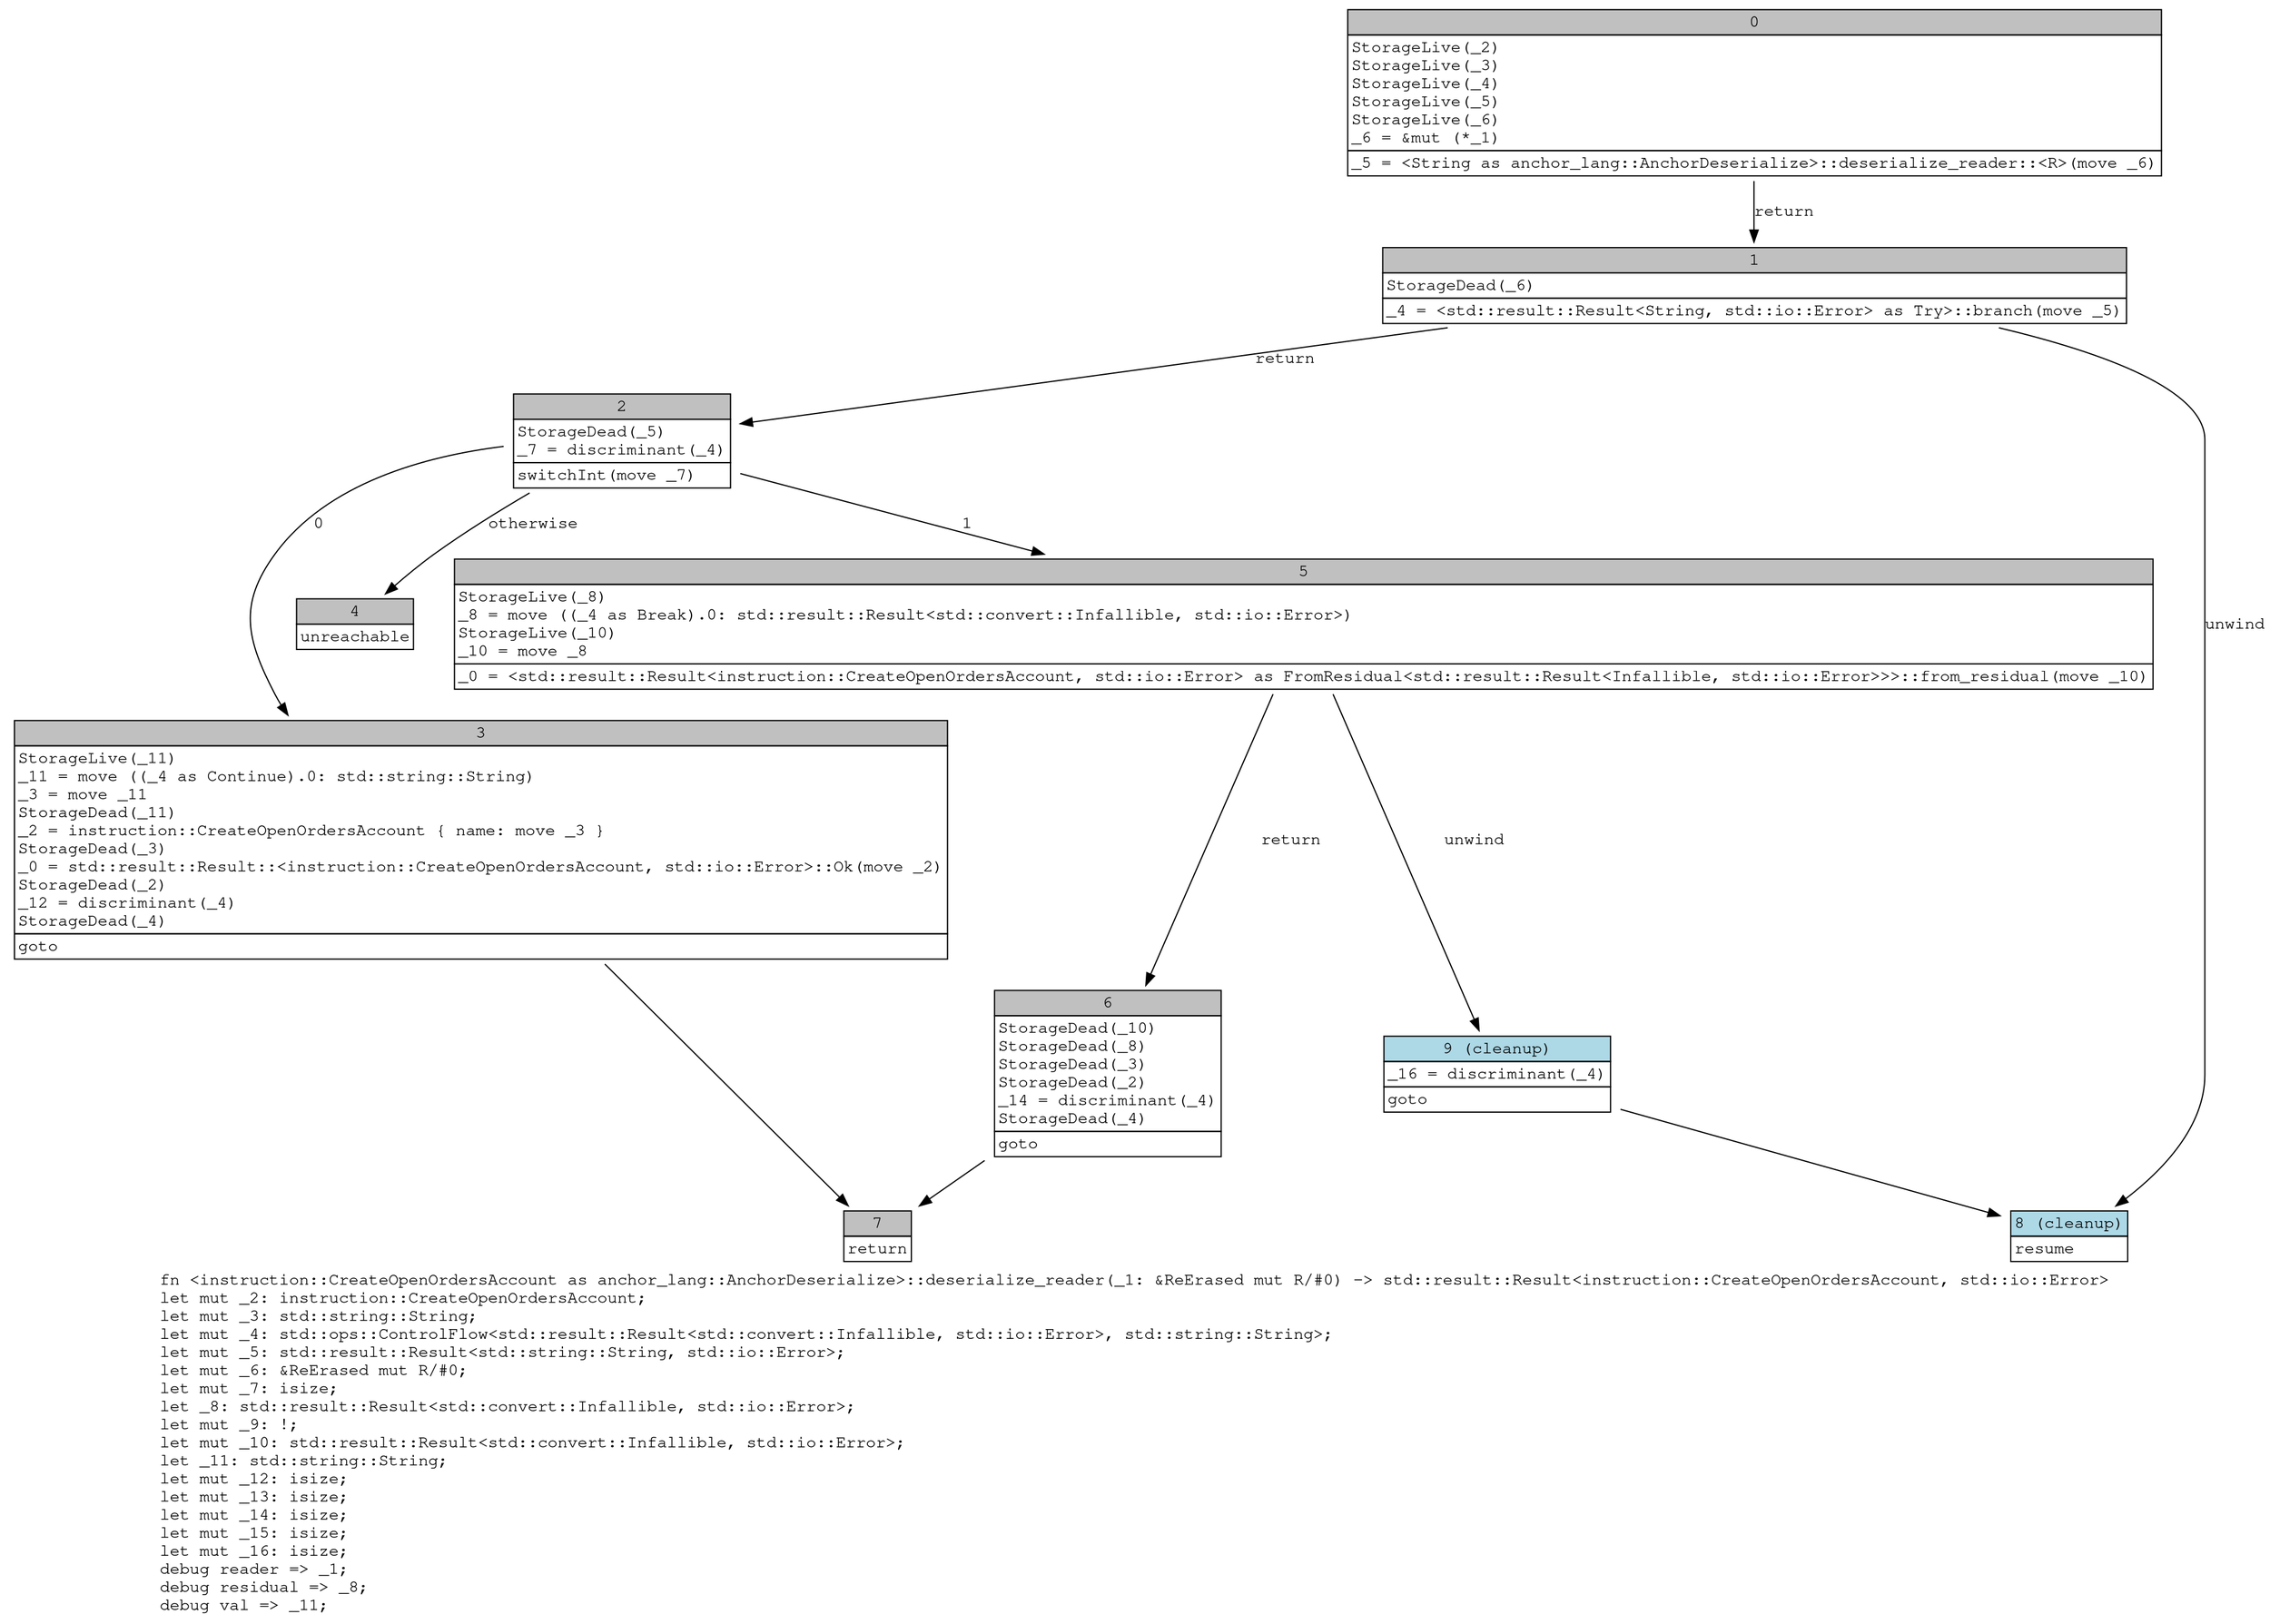 digraph Mir_0_1319 {
    graph [fontname="Courier, monospace"];
    node [fontname="Courier, monospace"];
    edge [fontname="Courier, monospace"];
    label=<fn &lt;instruction::CreateOpenOrdersAccount as anchor_lang::AnchorDeserialize&gt;::deserialize_reader(_1: &amp;ReErased mut R/#0) -&gt; std::result::Result&lt;instruction::CreateOpenOrdersAccount, std::io::Error&gt;<br align="left"/>let mut _2: instruction::CreateOpenOrdersAccount;<br align="left"/>let mut _3: std::string::String;<br align="left"/>let mut _4: std::ops::ControlFlow&lt;std::result::Result&lt;std::convert::Infallible, std::io::Error&gt;, std::string::String&gt;;<br align="left"/>let mut _5: std::result::Result&lt;std::string::String, std::io::Error&gt;;<br align="left"/>let mut _6: &amp;ReErased mut R/#0;<br align="left"/>let mut _7: isize;<br align="left"/>let _8: std::result::Result&lt;std::convert::Infallible, std::io::Error&gt;;<br align="left"/>let mut _9: !;<br align="left"/>let mut _10: std::result::Result&lt;std::convert::Infallible, std::io::Error&gt;;<br align="left"/>let _11: std::string::String;<br align="left"/>let mut _12: isize;<br align="left"/>let mut _13: isize;<br align="left"/>let mut _14: isize;<br align="left"/>let mut _15: isize;<br align="left"/>let mut _16: isize;<br align="left"/>debug reader =&gt; _1;<br align="left"/>debug residual =&gt; _8;<br align="left"/>debug val =&gt; _11;<br align="left"/>>;
    bb0__0_1319 [shape="none", label=<<table border="0" cellborder="1" cellspacing="0"><tr><td bgcolor="gray" align="center" colspan="1">0</td></tr><tr><td align="left" balign="left">StorageLive(_2)<br/>StorageLive(_3)<br/>StorageLive(_4)<br/>StorageLive(_5)<br/>StorageLive(_6)<br/>_6 = &amp;mut (*_1)<br/></td></tr><tr><td align="left">_5 = &lt;String as anchor_lang::AnchorDeserialize&gt;::deserialize_reader::&lt;R&gt;(move _6)</td></tr></table>>];
    bb1__0_1319 [shape="none", label=<<table border="0" cellborder="1" cellspacing="0"><tr><td bgcolor="gray" align="center" colspan="1">1</td></tr><tr><td align="left" balign="left">StorageDead(_6)<br/></td></tr><tr><td align="left">_4 = &lt;std::result::Result&lt;String, std::io::Error&gt; as Try&gt;::branch(move _5)</td></tr></table>>];
    bb2__0_1319 [shape="none", label=<<table border="0" cellborder="1" cellspacing="0"><tr><td bgcolor="gray" align="center" colspan="1">2</td></tr><tr><td align="left" balign="left">StorageDead(_5)<br/>_7 = discriminant(_4)<br/></td></tr><tr><td align="left">switchInt(move _7)</td></tr></table>>];
    bb3__0_1319 [shape="none", label=<<table border="0" cellborder="1" cellspacing="0"><tr><td bgcolor="gray" align="center" colspan="1">3</td></tr><tr><td align="left" balign="left">StorageLive(_11)<br/>_11 = move ((_4 as Continue).0: std::string::String)<br/>_3 = move _11<br/>StorageDead(_11)<br/>_2 = instruction::CreateOpenOrdersAccount { name: move _3 }<br/>StorageDead(_3)<br/>_0 = std::result::Result::&lt;instruction::CreateOpenOrdersAccount, std::io::Error&gt;::Ok(move _2)<br/>StorageDead(_2)<br/>_12 = discriminant(_4)<br/>StorageDead(_4)<br/></td></tr><tr><td align="left">goto</td></tr></table>>];
    bb4__0_1319 [shape="none", label=<<table border="0" cellborder="1" cellspacing="0"><tr><td bgcolor="gray" align="center" colspan="1">4</td></tr><tr><td align="left">unreachable</td></tr></table>>];
    bb5__0_1319 [shape="none", label=<<table border="0" cellborder="1" cellspacing="0"><tr><td bgcolor="gray" align="center" colspan="1">5</td></tr><tr><td align="left" balign="left">StorageLive(_8)<br/>_8 = move ((_4 as Break).0: std::result::Result&lt;std::convert::Infallible, std::io::Error&gt;)<br/>StorageLive(_10)<br/>_10 = move _8<br/></td></tr><tr><td align="left">_0 = &lt;std::result::Result&lt;instruction::CreateOpenOrdersAccount, std::io::Error&gt; as FromResidual&lt;std::result::Result&lt;Infallible, std::io::Error&gt;&gt;&gt;::from_residual(move _10)</td></tr></table>>];
    bb6__0_1319 [shape="none", label=<<table border="0" cellborder="1" cellspacing="0"><tr><td bgcolor="gray" align="center" colspan="1">6</td></tr><tr><td align="left" balign="left">StorageDead(_10)<br/>StorageDead(_8)<br/>StorageDead(_3)<br/>StorageDead(_2)<br/>_14 = discriminant(_4)<br/>StorageDead(_4)<br/></td></tr><tr><td align="left">goto</td></tr></table>>];
    bb7__0_1319 [shape="none", label=<<table border="0" cellborder="1" cellspacing="0"><tr><td bgcolor="gray" align="center" colspan="1">7</td></tr><tr><td align="left">return</td></tr></table>>];
    bb8__0_1319 [shape="none", label=<<table border="0" cellborder="1" cellspacing="0"><tr><td bgcolor="lightblue" align="center" colspan="1">8 (cleanup)</td></tr><tr><td align="left">resume</td></tr></table>>];
    bb9__0_1319 [shape="none", label=<<table border="0" cellborder="1" cellspacing="0"><tr><td bgcolor="lightblue" align="center" colspan="1">9 (cleanup)</td></tr><tr><td align="left" balign="left">_16 = discriminant(_4)<br/></td></tr><tr><td align="left">goto</td></tr></table>>];
    bb0__0_1319 -> bb1__0_1319 [label="return"];
    bb1__0_1319 -> bb2__0_1319 [label="return"];
    bb1__0_1319 -> bb8__0_1319 [label="unwind"];
    bb2__0_1319 -> bb3__0_1319 [label="0"];
    bb2__0_1319 -> bb5__0_1319 [label="1"];
    bb2__0_1319 -> bb4__0_1319 [label="otherwise"];
    bb3__0_1319 -> bb7__0_1319 [label=""];
    bb5__0_1319 -> bb6__0_1319 [label="return"];
    bb5__0_1319 -> bb9__0_1319 [label="unwind"];
    bb6__0_1319 -> bb7__0_1319 [label=""];
    bb9__0_1319 -> bb8__0_1319 [label=""];
}
